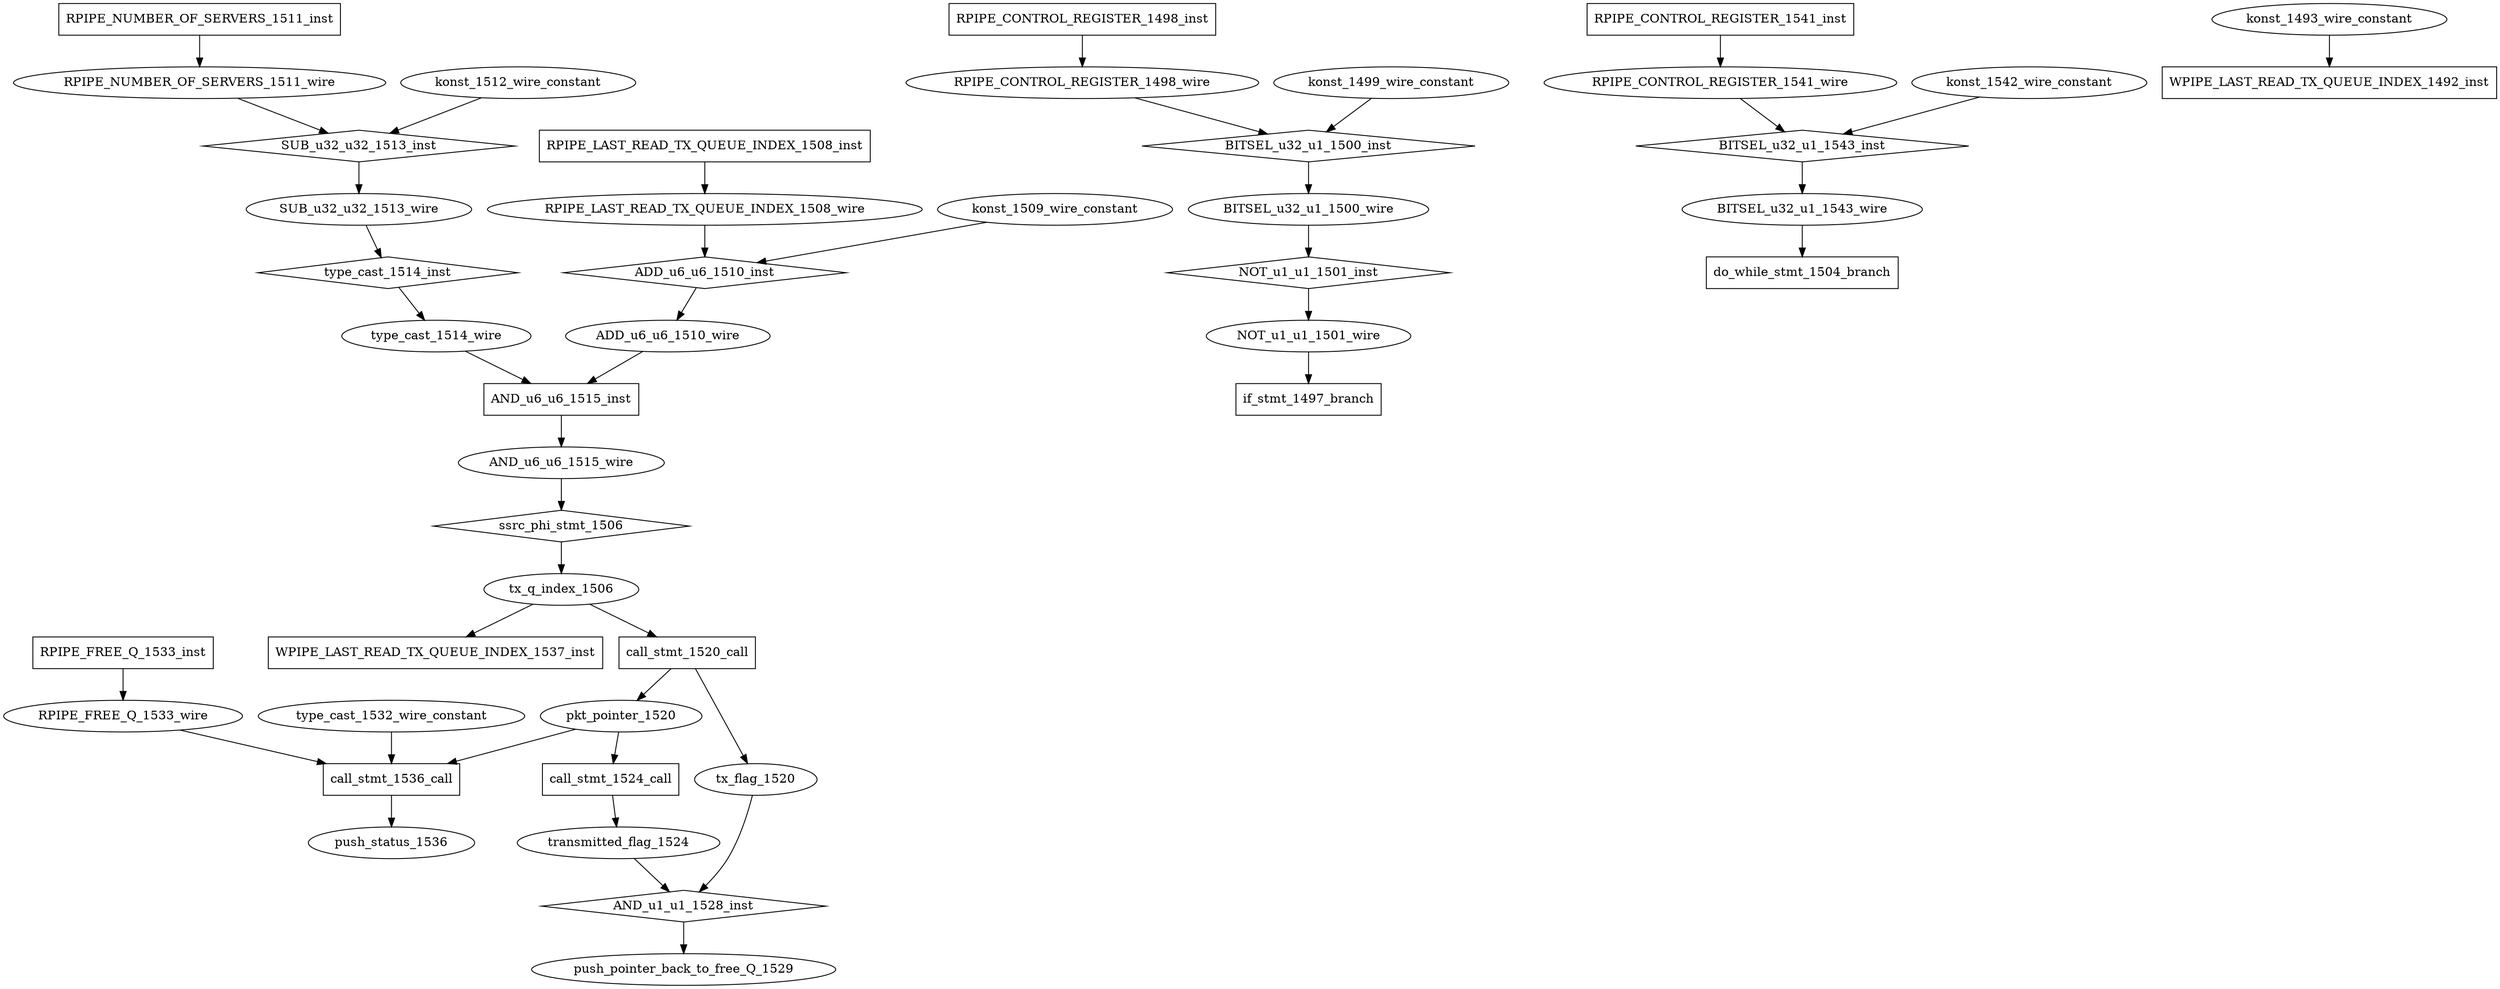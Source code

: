 digraph data_path {
  ADD_u6_u6_1510_wire [shape=ellipse];
  AND_u6_u6_1515_wire [shape=ellipse];
  BITSEL_u32_u1_1500_wire [shape=ellipse];
  BITSEL_u32_u1_1543_wire [shape=ellipse];
  NOT_u1_u1_1501_wire [shape=ellipse];
  RPIPE_CONTROL_REGISTER_1498_wire [shape=ellipse];
  RPIPE_CONTROL_REGISTER_1541_wire [shape=ellipse];
  RPIPE_FREE_Q_1533_wire [shape=ellipse];
  RPIPE_LAST_READ_TX_QUEUE_INDEX_1508_wire [shape=ellipse];
  RPIPE_NUMBER_OF_SERVERS_1511_wire [shape=ellipse];
  SUB_u32_u32_1513_wire [shape=ellipse];
  konst_1493_wire_constant [shape=ellipse];
  konst_1499_wire_constant [shape=ellipse];
  konst_1509_wire_constant [shape=ellipse];
  konst_1512_wire_constant [shape=ellipse];
  konst_1542_wire_constant [shape=ellipse];
  pkt_pointer_1520 [shape=ellipse];
  push_pointer_back_to_free_Q_1529 [shape=ellipse];
  push_status_1536 [shape=ellipse];
  transmitted_flag_1524 [shape=ellipse];
  tx_flag_1520 [shape=ellipse];
  tx_q_index_1506 [shape=ellipse];
  type_cast_1514_wire [shape=ellipse];
  type_cast_1532_wire_constant [shape=ellipse];
  ADD_u6_u6_1510_inst [shape=diamond];
RPIPE_LAST_READ_TX_QUEUE_INDEX_1508_wire  -> ADD_u6_u6_1510_inst;
konst_1509_wire_constant  -> ADD_u6_u6_1510_inst;
ADD_u6_u6_1510_inst -> ADD_u6_u6_1510_wire;
  AND_u1_u1_1528_inst [shape=diamond];
tx_flag_1520  -> AND_u1_u1_1528_inst;
transmitted_flag_1524  -> AND_u1_u1_1528_inst;
AND_u1_u1_1528_inst -> push_pointer_back_to_free_Q_1529;
  AND_u6_u6_1515_inst [shape=rectangle];
ADD_u6_u6_1510_wire  -> AND_u6_u6_1515_inst;
type_cast_1514_wire  -> AND_u6_u6_1515_inst;
AND_u6_u6_1515_inst -> AND_u6_u6_1515_wire;
  BITSEL_u32_u1_1500_inst [shape=diamond];
RPIPE_CONTROL_REGISTER_1498_wire  -> BITSEL_u32_u1_1500_inst;
konst_1499_wire_constant  -> BITSEL_u32_u1_1500_inst;
BITSEL_u32_u1_1500_inst -> BITSEL_u32_u1_1500_wire;
  BITSEL_u32_u1_1543_inst [shape=diamond];
RPIPE_CONTROL_REGISTER_1541_wire  -> BITSEL_u32_u1_1543_inst;
konst_1542_wire_constant  -> BITSEL_u32_u1_1543_inst;
BITSEL_u32_u1_1543_inst -> BITSEL_u32_u1_1543_wire;
  NOT_u1_u1_1501_inst [shape=diamond];
BITSEL_u32_u1_1500_wire  -> NOT_u1_u1_1501_inst;
NOT_u1_u1_1501_inst -> NOT_u1_u1_1501_wire;
  RPIPE_CONTROL_REGISTER_1498_inst [shape=rectangle];
RPIPE_CONTROL_REGISTER_1498_inst -> RPIPE_CONTROL_REGISTER_1498_wire;
  RPIPE_CONTROL_REGISTER_1541_inst [shape=rectangle];
RPIPE_CONTROL_REGISTER_1541_inst -> RPIPE_CONTROL_REGISTER_1541_wire;
  RPIPE_FREE_Q_1533_inst [shape=rectangle];
RPIPE_FREE_Q_1533_inst -> RPIPE_FREE_Q_1533_wire;
  RPIPE_LAST_READ_TX_QUEUE_INDEX_1508_inst [shape=rectangle];
RPIPE_LAST_READ_TX_QUEUE_INDEX_1508_inst -> RPIPE_LAST_READ_TX_QUEUE_INDEX_1508_wire;
  RPIPE_NUMBER_OF_SERVERS_1511_inst [shape=rectangle];
RPIPE_NUMBER_OF_SERVERS_1511_inst -> RPIPE_NUMBER_OF_SERVERS_1511_wire;
  SUB_u32_u32_1513_inst [shape=diamond];
RPIPE_NUMBER_OF_SERVERS_1511_wire  -> SUB_u32_u32_1513_inst;
konst_1512_wire_constant  -> SUB_u32_u32_1513_inst;
SUB_u32_u32_1513_inst -> SUB_u32_u32_1513_wire;
  WPIPE_LAST_READ_TX_QUEUE_INDEX_1492_inst [shape=rectangle];
konst_1493_wire_constant  -> WPIPE_LAST_READ_TX_QUEUE_INDEX_1492_inst;
  WPIPE_LAST_READ_TX_QUEUE_INDEX_1537_inst [shape=rectangle];
tx_q_index_1506  -> WPIPE_LAST_READ_TX_QUEUE_INDEX_1537_inst;
  call_stmt_1520_call [shape=rectangle];
tx_q_index_1506  -> call_stmt_1520_call;
call_stmt_1520_call -> pkt_pointer_1520;
call_stmt_1520_call -> tx_flag_1520;
  call_stmt_1524_call [shape=rectangle];
pkt_pointer_1520  -> call_stmt_1524_call;
call_stmt_1524_call -> transmitted_flag_1524;
  call_stmt_1536_call [shape=rectangle];
type_cast_1532_wire_constant  -> call_stmt_1536_call;
RPIPE_FREE_Q_1533_wire  -> call_stmt_1536_call;
pkt_pointer_1520  -> call_stmt_1536_call;
call_stmt_1536_call -> push_status_1536;
  do_while_stmt_1504_branch [shape=rectangle];
BITSEL_u32_u1_1543_wire  -> do_while_stmt_1504_branch;
  if_stmt_1497_branch [shape=rectangle];
NOT_u1_u1_1501_wire  -> if_stmt_1497_branch;
  ssrc_phi_stmt_1506 [shape=diamond];
AND_u6_u6_1515_wire  -> ssrc_phi_stmt_1506;
ssrc_phi_stmt_1506 -> tx_q_index_1506;
  type_cast_1514_inst [shape=diamond];
SUB_u32_u32_1513_wire  -> type_cast_1514_inst;
type_cast_1514_inst -> type_cast_1514_wire;
}
